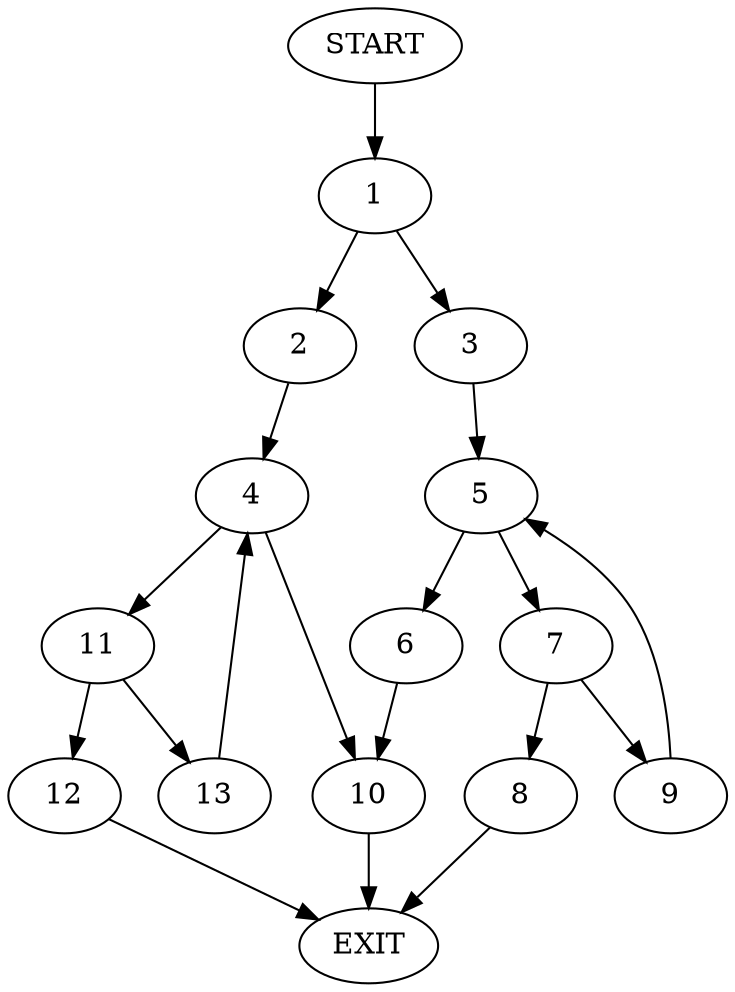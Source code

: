 digraph {
0 [label="START"]
14 [label="EXIT"]
0 -> 1
1 -> 2
1 -> 3
2 -> 4
3 -> 5
5 -> 6
5 -> 7
7 -> 8
7 -> 9
6 -> 10
8 -> 14
9 -> 5
10 -> 14
4 -> 11
4 -> 10
11 -> 12
11 -> 13
12 -> 14
13 -> 4
}
